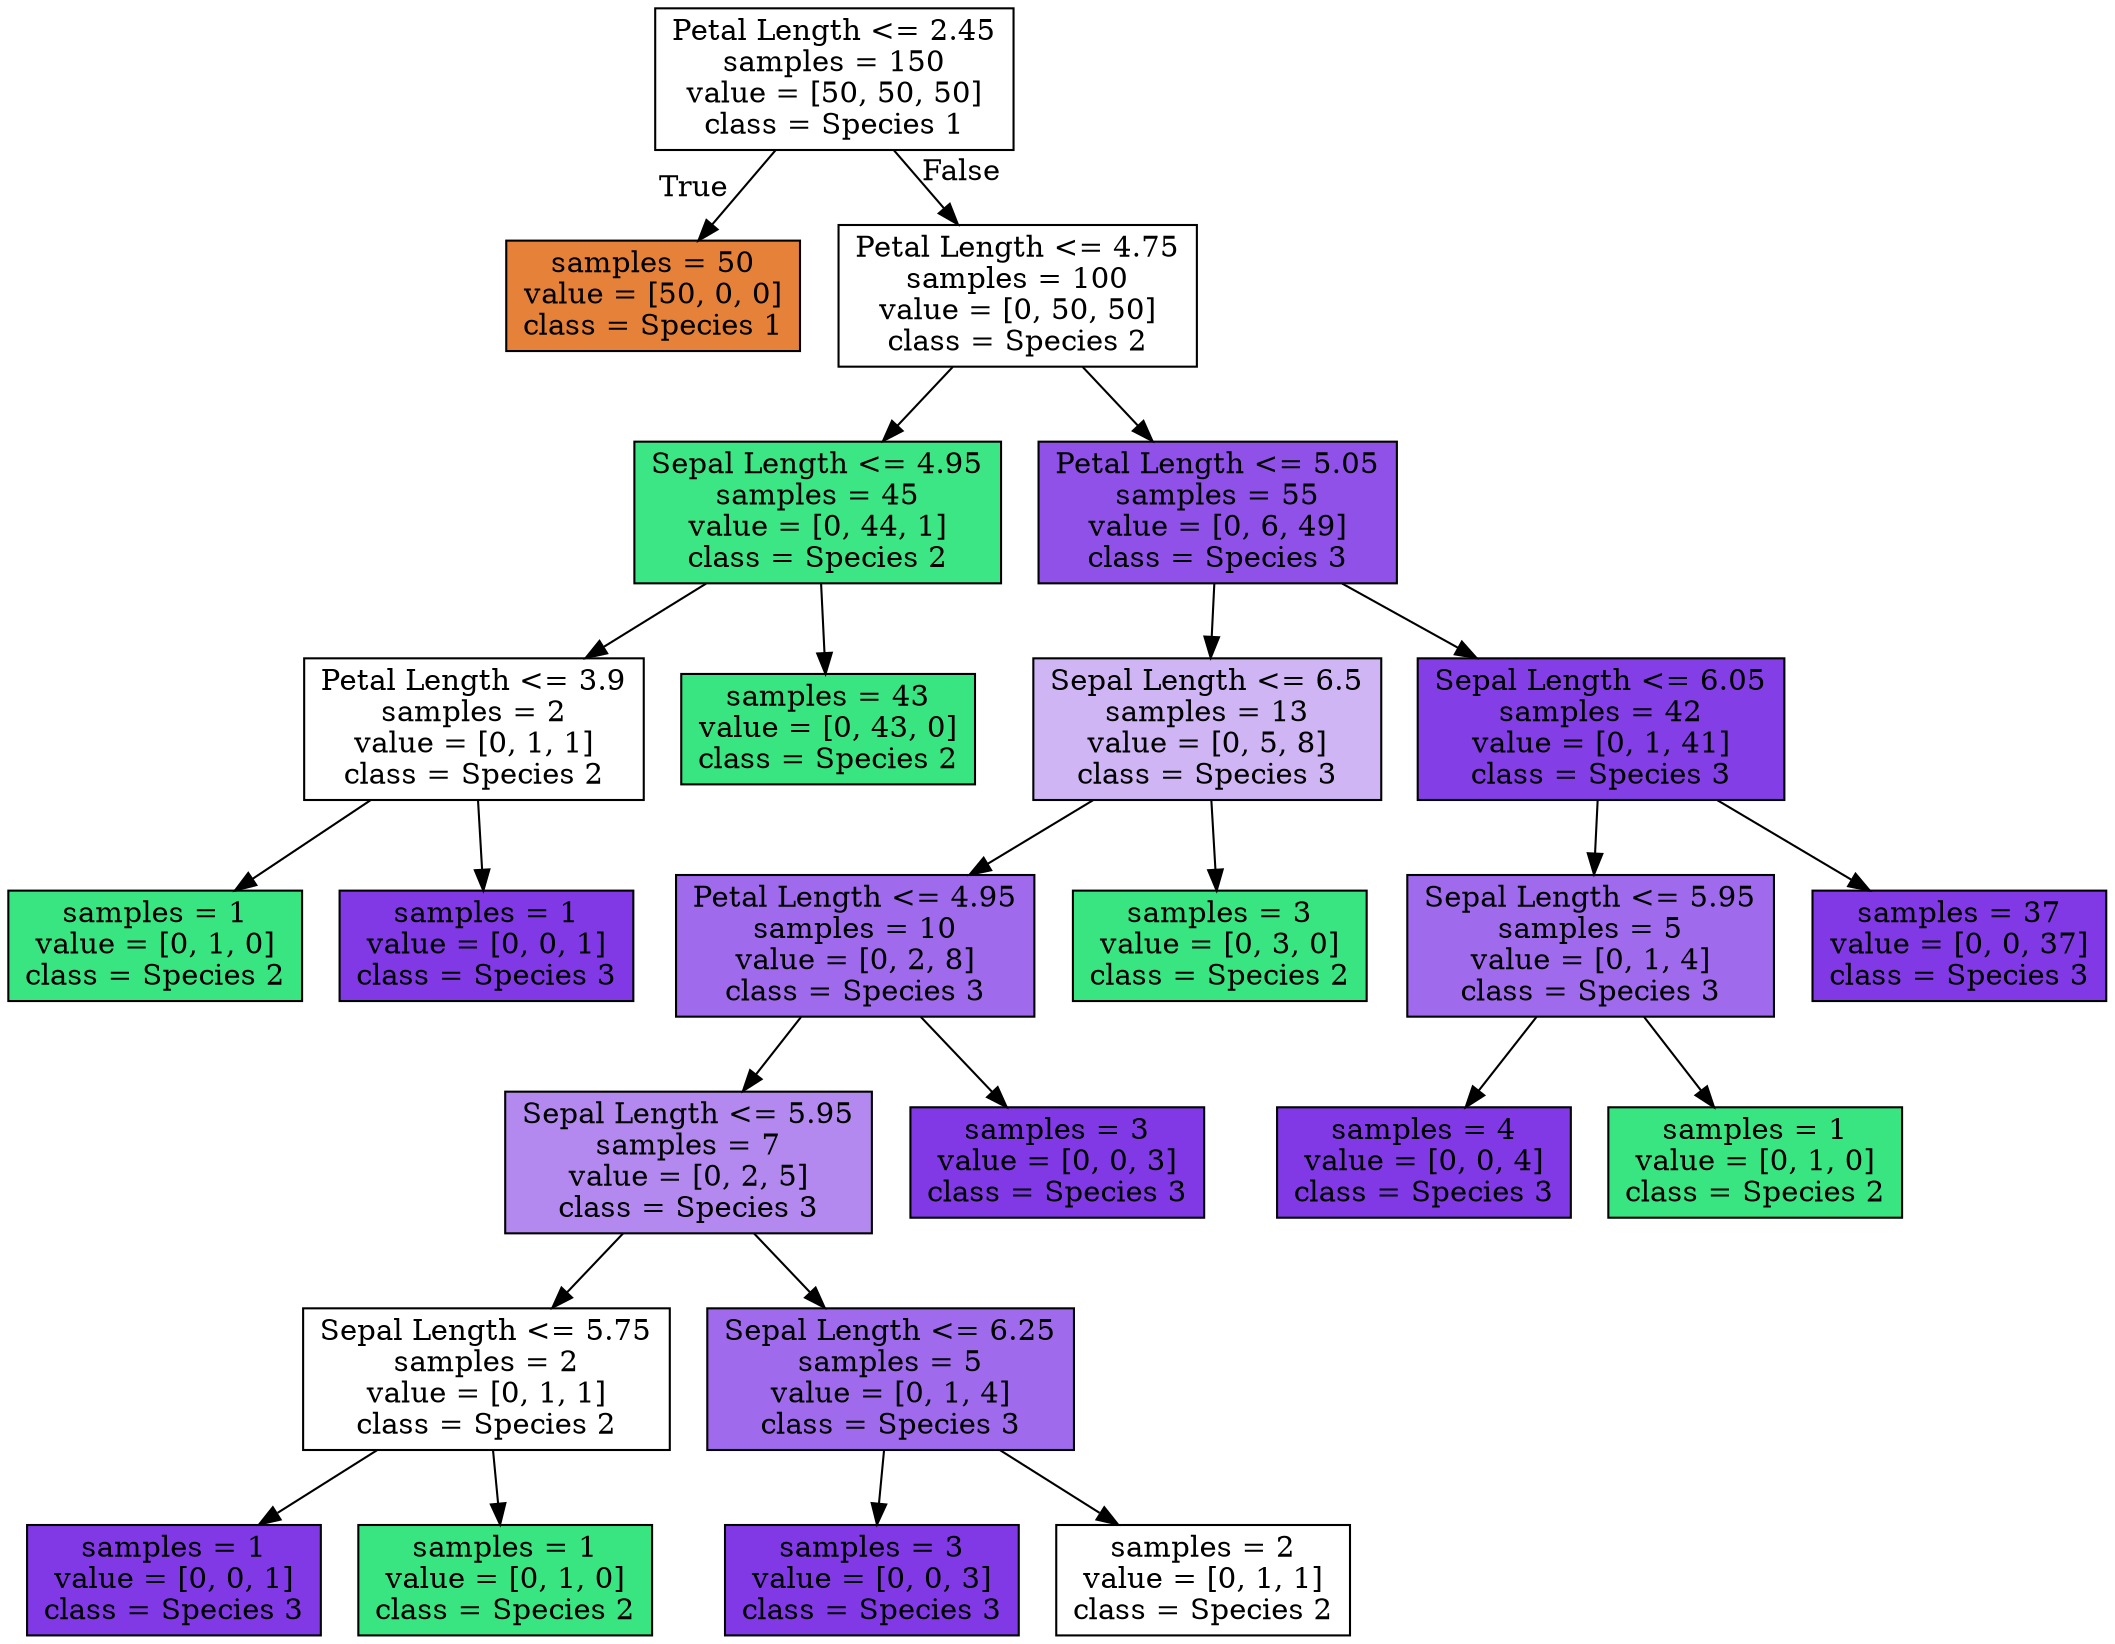 digraph Tree {
node [shape=box, style="filled", color="black"] ;
0 [label="Petal Length <= 2.45\nsamples = 150\nvalue = [50, 50, 50]\nclass = Species 1", fillcolor="#ffffff"] ;
1 [label="samples = 50\nvalue = [50, 0, 0]\nclass = Species 1", fillcolor="#e58139"] ;
0 -> 1 [labeldistance=2.5, labelangle=45, headlabel="True"] ;
2 [label="Petal Length <= 4.75\nsamples = 100\nvalue = [0, 50, 50]\nclass = Species 2", fillcolor="#ffffff"] ;
0 -> 2 [labeldistance=2.5, labelangle=-45, headlabel="False"] ;
3 [label="Sepal Length <= 4.95\nsamples = 45\nvalue = [0, 44, 1]\nclass = Species 2", fillcolor="#3de684"] ;
2 -> 3 ;
4 [label="Petal Length <= 3.9\nsamples = 2\nvalue = [0, 1, 1]\nclass = Species 2", fillcolor="#ffffff"] ;
3 -> 4 ;
5 [label="samples = 1\nvalue = [0, 1, 0]\nclass = Species 2", fillcolor="#39e581"] ;
4 -> 5 ;
6 [label="samples = 1\nvalue = [0, 0, 1]\nclass = Species 3", fillcolor="#8139e5"] ;
4 -> 6 ;
7 [label="samples = 43\nvalue = [0, 43, 0]\nclass = Species 2", fillcolor="#39e581"] ;
3 -> 7 ;
8 [label="Petal Length <= 5.05\nsamples = 55\nvalue = [0, 6, 49]\nclass = Species 3", fillcolor="#9051e8"] ;
2 -> 8 ;
9 [label="Sepal Length <= 6.5\nsamples = 13\nvalue = [0, 5, 8]\nclass = Species 3", fillcolor="#d0b5f5"] ;
8 -> 9 ;
10 [label="Petal Length <= 4.95\nsamples = 10\nvalue = [0, 2, 8]\nclass = Species 3", fillcolor="#a06aec"] ;
9 -> 10 ;
11 [label="Sepal Length <= 5.95\nsamples = 7\nvalue = [0, 2, 5]\nclass = Species 3", fillcolor="#b388ef"] ;
10 -> 11 ;
12 [label="Sepal Length <= 5.75\nsamples = 2\nvalue = [0, 1, 1]\nclass = Species 2", fillcolor="#ffffff"] ;
11 -> 12 ;
13 [label="samples = 1\nvalue = [0, 0, 1]\nclass = Species 3", fillcolor="#8139e5"] ;
12 -> 13 ;
14 [label="samples = 1\nvalue = [0, 1, 0]\nclass = Species 2", fillcolor="#39e581"] ;
12 -> 14 ;
15 [label="Sepal Length <= 6.25\nsamples = 5\nvalue = [0, 1, 4]\nclass = Species 3", fillcolor="#a06aec"] ;
11 -> 15 ;
16 [label="samples = 3\nvalue = [0, 0, 3]\nclass = Species 3", fillcolor="#8139e5"] ;
15 -> 16 ;
17 [label="samples = 2\nvalue = [0, 1, 1]\nclass = Species 2", fillcolor="#ffffff"] ;
15 -> 17 ;
18 [label="samples = 3\nvalue = [0, 0, 3]\nclass = Species 3", fillcolor="#8139e5"] ;
10 -> 18 ;
19 [label="samples = 3\nvalue = [0, 3, 0]\nclass = Species 2", fillcolor="#39e581"] ;
9 -> 19 ;
20 [label="Sepal Length <= 6.05\nsamples = 42\nvalue = [0, 1, 41]\nclass = Species 3", fillcolor="#843ee6"] ;
8 -> 20 ;
21 [label="Sepal Length <= 5.95\nsamples = 5\nvalue = [0, 1, 4]\nclass = Species 3", fillcolor="#a06aec"] ;
20 -> 21 ;
22 [label="samples = 4\nvalue = [0, 0, 4]\nclass = Species 3", fillcolor="#8139e5"] ;
21 -> 22 ;
23 [label="samples = 1\nvalue = [0, 1, 0]\nclass = Species 2", fillcolor="#39e581"] ;
21 -> 23 ;
24 [label="samples = 37\nvalue = [0, 0, 37]\nclass = Species 3", fillcolor="#8139e5"] ;
20 -> 24 ;
}